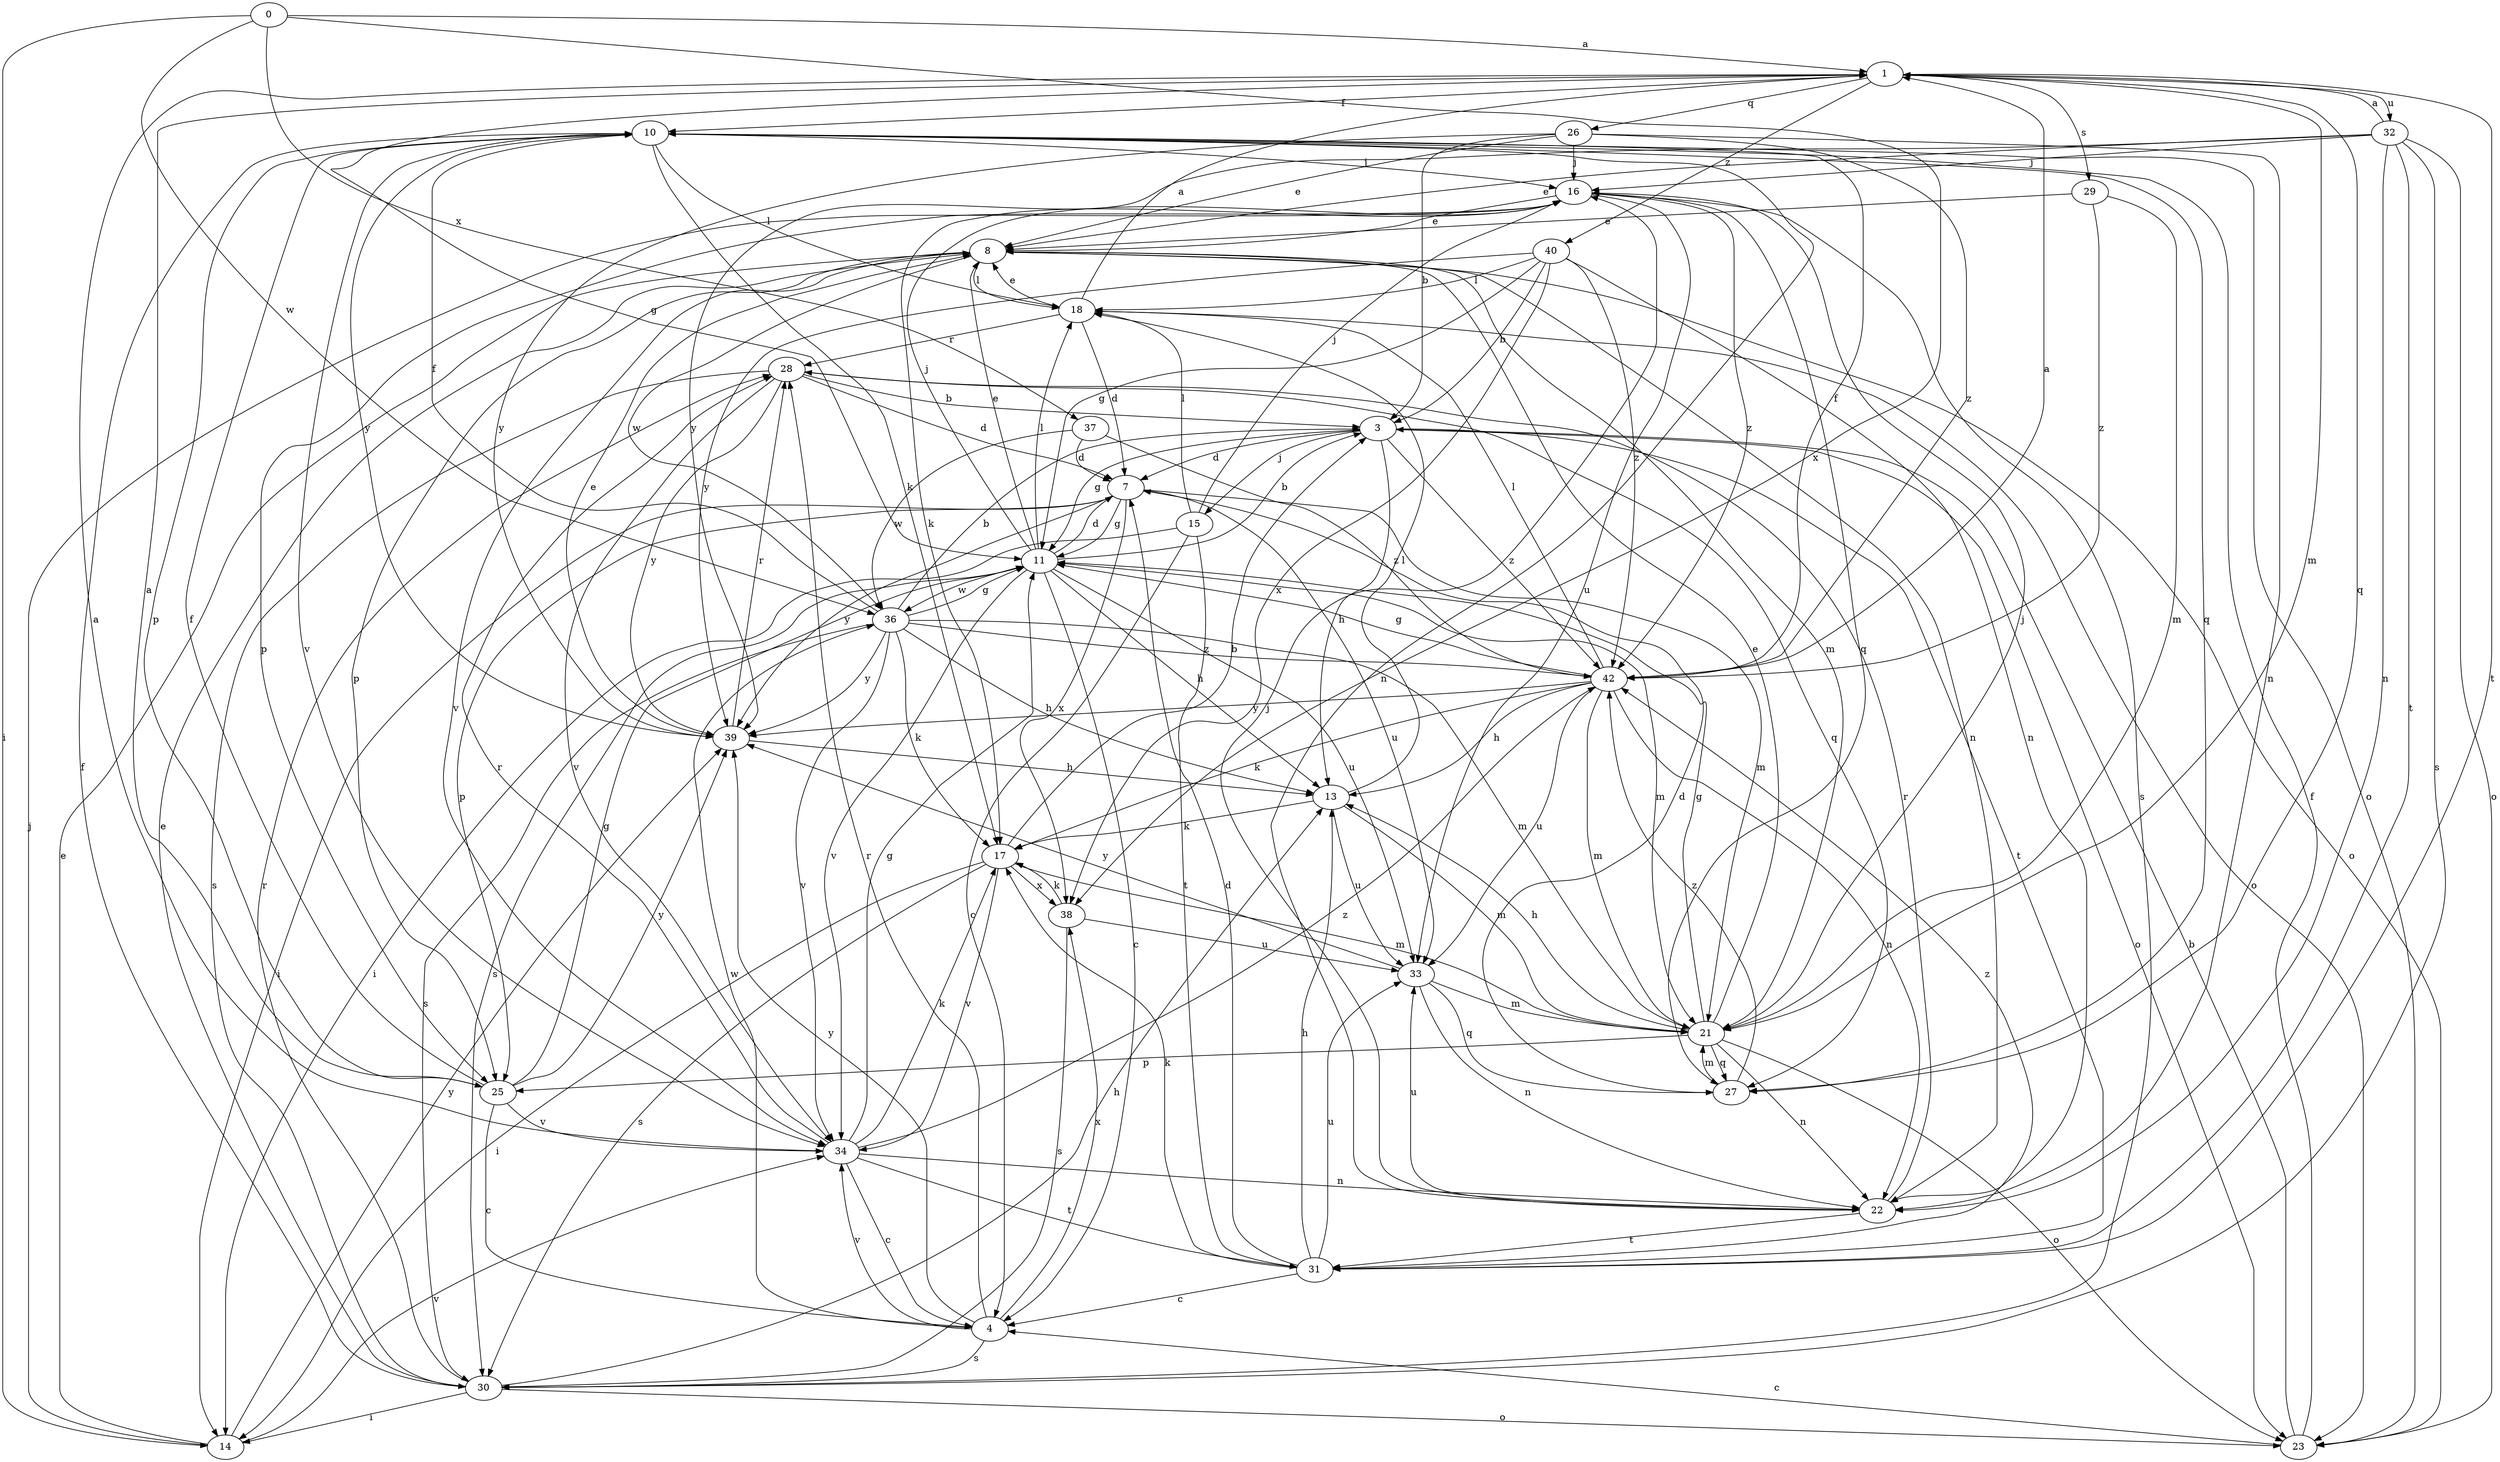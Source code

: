 strict digraph  {
0;
1;
3;
4;
7;
8;
10;
11;
13;
14;
15;
16;
17;
18;
21;
22;
23;
25;
26;
27;
28;
29;
30;
31;
32;
33;
34;
36;
37;
38;
39;
40;
42;
0 -> 1  [label=a];
0 -> 14  [label=i];
0 -> 36  [label=w];
0 -> 37  [label=x];
0 -> 38  [label=x];
1 -> 10  [label=f];
1 -> 11  [label=g];
1 -> 21  [label=m];
1 -> 26  [label=q];
1 -> 27  [label=q];
1 -> 29  [label=s];
1 -> 31  [label=t];
1 -> 32  [label=u];
1 -> 40  [label=z];
3 -> 7  [label=d];
3 -> 11  [label=g];
3 -> 13  [label=h];
3 -> 15  [label=j];
3 -> 23  [label=o];
3 -> 31  [label=t];
3 -> 42  [label=z];
4 -> 28  [label=r];
4 -> 30  [label=s];
4 -> 34  [label=v];
4 -> 36  [label=w];
4 -> 38  [label=x];
4 -> 39  [label=y];
7 -> 11  [label=g];
7 -> 14  [label=i];
7 -> 21  [label=m];
7 -> 25  [label=p];
7 -> 33  [label=u];
7 -> 38  [label=x];
7 -> 39  [label=y];
8 -> 18  [label=l];
8 -> 21  [label=m];
8 -> 22  [label=n];
8 -> 23  [label=o];
8 -> 25  [label=p];
8 -> 34  [label=v];
8 -> 36  [label=w];
10 -> 16  [label=j];
10 -> 17  [label=k];
10 -> 18  [label=l];
10 -> 22  [label=n];
10 -> 23  [label=o];
10 -> 25  [label=p];
10 -> 27  [label=q];
10 -> 34  [label=v];
10 -> 39  [label=y];
11 -> 3  [label=b];
11 -> 4  [label=c];
11 -> 7  [label=d];
11 -> 8  [label=e];
11 -> 13  [label=h];
11 -> 16  [label=j];
11 -> 18  [label=l];
11 -> 21  [label=m];
11 -> 30  [label=s];
11 -> 33  [label=u];
11 -> 34  [label=v];
11 -> 36  [label=w];
13 -> 17  [label=k];
13 -> 18  [label=l];
13 -> 21  [label=m];
13 -> 33  [label=u];
14 -> 8  [label=e];
14 -> 16  [label=j];
14 -> 34  [label=v];
14 -> 39  [label=y];
15 -> 4  [label=c];
15 -> 14  [label=i];
15 -> 16  [label=j];
15 -> 18  [label=l];
15 -> 31  [label=t];
16 -> 8  [label=e];
16 -> 17  [label=k];
16 -> 25  [label=p];
16 -> 27  [label=q];
16 -> 30  [label=s];
16 -> 33  [label=u];
16 -> 42  [label=z];
17 -> 3  [label=b];
17 -> 14  [label=i];
17 -> 21  [label=m];
17 -> 30  [label=s];
17 -> 34  [label=v];
17 -> 38  [label=x];
18 -> 1  [label=a];
18 -> 7  [label=d];
18 -> 8  [label=e];
18 -> 23  [label=o];
18 -> 28  [label=r];
21 -> 8  [label=e];
21 -> 11  [label=g];
21 -> 13  [label=h];
21 -> 16  [label=j];
21 -> 22  [label=n];
21 -> 23  [label=o];
21 -> 25  [label=p];
21 -> 27  [label=q];
22 -> 16  [label=j];
22 -> 28  [label=r];
22 -> 31  [label=t];
22 -> 33  [label=u];
23 -> 3  [label=b];
23 -> 4  [label=c];
23 -> 10  [label=f];
25 -> 1  [label=a];
25 -> 4  [label=c];
25 -> 10  [label=f];
25 -> 11  [label=g];
25 -> 34  [label=v];
25 -> 39  [label=y];
26 -> 3  [label=b];
26 -> 8  [label=e];
26 -> 16  [label=j];
26 -> 22  [label=n];
26 -> 39  [label=y];
26 -> 42  [label=z];
27 -> 7  [label=d];
27 -> 21  [label=m];
27 -> 42  [label=z];
28 -> 3  [label=b];
28 -> 7  [label=d];
28 -> 27  [label=q];
28 -> 30  [label=s];
28 -> 34  [label=v];
28 -> 39  [label=y];
29 -> 8  [label=e];
29 -> 21  [label=m];
29 -> 42  [label=z];
30 -> 8  [label=e];
30 -> 10  [label=f];
30 -> 13  [label=h];
30 -> 14  [label=i];
30 -> 23  [label=o];
30 -> 28  [label=r];
31 -> 4  [label=c];
31 -> 7  [label=d];
31 -> 13  [label=h];
31 -> 17  [label=k];
31 -> 33  [label=u];
31 -> 42  [label=z];
32 -> 1  [label=a];
32 -> 8  [label=e];
32 -> 16  [label=j];
32 -> 22  [label=n];
32 -> 23  [label=o];
32 -> 30  [label=s];
32 -> 31  [label=t];
32 -> 39  [label=y];
33 -> 21  [label=m];
33 -> 22  [label=n];
33 -> 27  [label=q];
33 -> 39  [label=y];
34 -> 1  [label=a];
34 -> 4  [label=c];
34 -> 11  [label=g];
34 -> 17  [label=k];
34 -> 22  [label=n];
34 -> 28  [label=r];
34 -> 31  [label=t];
34 -> 42  [label=z];
36 -> 3  [label=b];
36 -> 10  [label=f];
36 -> 11  [label=g];
36 -> 13  [label=h];
36 -> 17  [label=k];
36 -> 21  [label=m];
36 -> 30  [label=s];
36 -> 34  [label=v];
36 -> 39  [label=y];
36 -> 42  [label=z];
37 -> 7  [label=d];
37 -> 36  [label=w];
37 -> 42  [label=z];
38 -> 17  [label=k];
38 -> 30  [label=s];
38 -> 33  [label=u];
39 -> 8  [label=e];
39 -> 13  [label=h];
39 -> 28  [label=r];
40 -> 3  [label=b];
40 -> 11  [label=g];
40 -> 18  [label=l];
40 -> 22  [label=n];
40 -> 38  [label=x];
40 -> 39  [label=y];
40 -> 42  [label=z];
42 -> 1  [label=a];
42 -> 10  [label=f];
42 -> 11  [label=g];
42 -> 13  [label=h];
42 -> 17  [label=k];
42 -> 18  [label=l];
42 -> 21  [label=m];
42 -> 22  [label=n];
42 -> 33  [label=u];
42 -> 39  [label=y];
}
